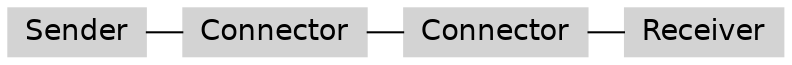 graph G {
  node [shape = box,height=.1,fontname = "helvetica"];
  newrank=true;

  s [shape=box style=filled color=lightgrey label="Sender"];
  r [shape=box style=filled color=lightgrey label="Receiver"];

  c1 [shape=box style=filled color=lightgrey label="Connector"];
  c2 [shape=box style=filled color=lightgrey label="Connector"];

  s:e -- c1:w;
  c1:e -- c2:w;
  c2:e -- r:w;

  { rank=same; s c1 c2 r }
}
